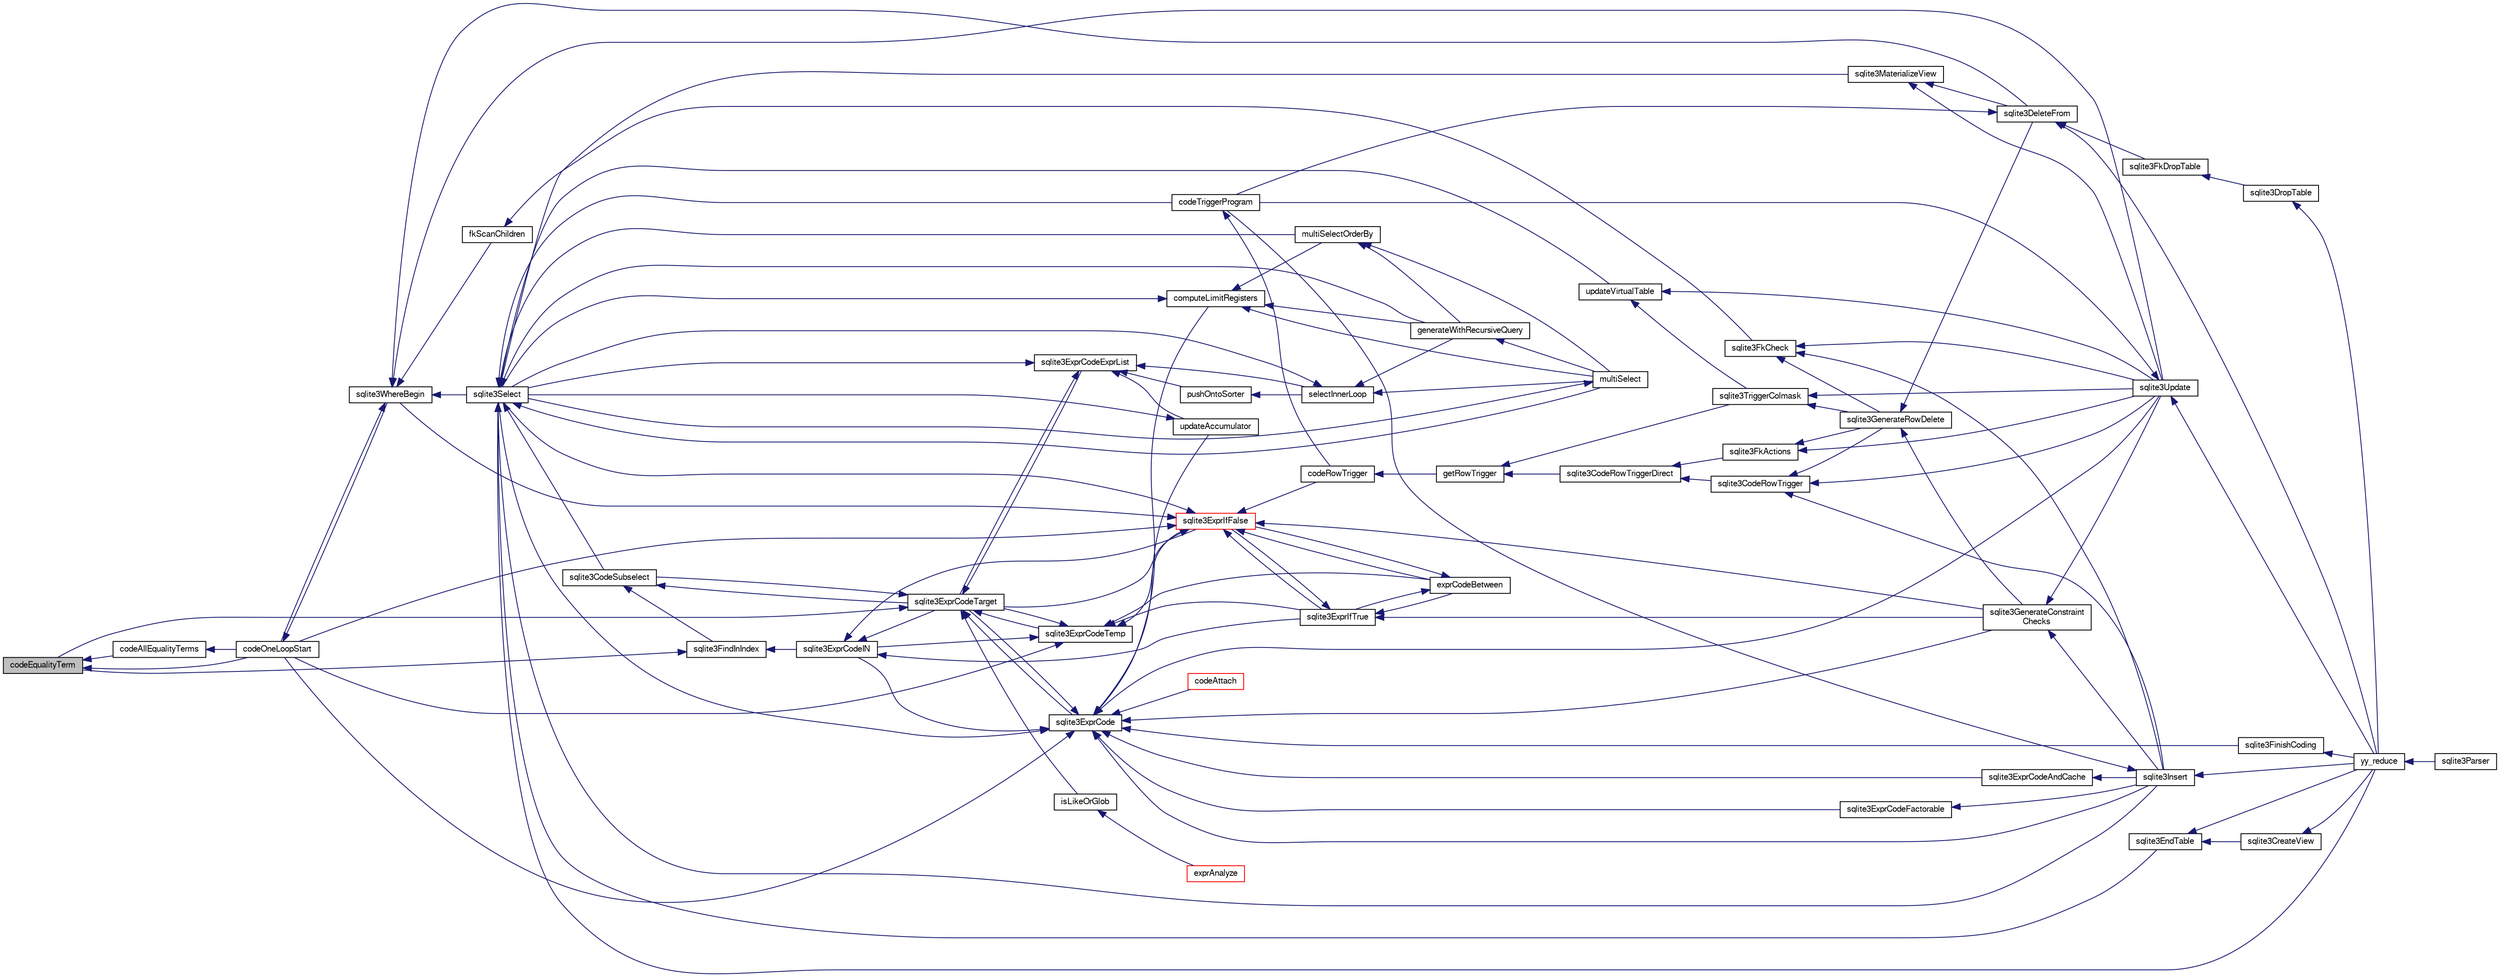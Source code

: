 digraph "codeEqualityTerm"
{
  edge [fontname="FreeSans",fontsize="10",labelfontname="FreeSans",labelfontsize="10"];
  node [fontname="FreeSans",fontsize="10",shape=record];
  rankdir="LR";
  Node53250 [label="codeEqualityTerm",height=0.2,width=0.4,color="black", fillcolor="grey75", style="filled", fontcolor="black"];
  Node53250 -> Node53251 [dir="back",color="midnightblue",fontsize="10",style="solid",fontname="FreeSans"];
  Node53251 [label="codeAllEqualityTerms",height=0.2,width=0.4,color="black", fillcolor="white", style="filled",URL="$sqlite3_8c.html#a3095598b812500a4efe41bf17cd49381"];
  Node53251 -> Node53252 [dir="back",color="midnightblue",fontsize="10",style="solid",fontname="FreeSans"];
  Node53252 [label="codeOneLoopStart",height=0.2,width=0.4,color="black", fillcolor="white", style="filled",URL="$sqlite3_8c.html#aa868875120b151c169cc79139ed6e008"];
  Node53252 -> Node53253 [dir="back",color="midnightblue",fontsize="10",style="solid",fontname="FreeSans"];
  Node53253 [label="sqlite3WhereBegin",height=0.2,width=0.4,color="black", fillcolor="white", style="filled",URL="$sqlite3_8c.html#acad049f5c9a96a8118cffd5e5ce89f7c"];
  Node53253 -> Node53254 [dir="back",color="midnightblue",fontsize="10",style="solid",fontname="FreeSans"];
  Node53254 [label="sqlite3DeleteFrom",height=0.2,width=0.4,color="black", fillcolor="white", style="filled",URL="$sqlite3_8c.html#ab9b4b45349188b49eabb23f94608a091"];
  Node53254 -> Node53255 [dir="back",color="midnightblue",fontsize="10",style="solid",fontname="FreeSans"];
  Node53255 [label="sqlite3FkDropTable",height=0.2,width=0.4,color="black", fillcolor="white", style="filled",URL="$sqlite3_8c.html#a1218c6fc74e89152ceaa4760e82f5ef9"];
  Node53255 -> Node53256 [dir="back",color="midnightblue",fontsize="10",style="solid",fontname="FreeSans"];
  Node53256 [label="sqlite3DropTable",height=0.2,width=0.4,color="black", fillcolor="white", style="filled",URL="$sqlite3_8c.html#a5534f77364b5568783c0e50db3c9defb"];
  Node53256 -> Node53257 [dir="back",color="midnightblue",fontsize="10",style="solid",fontname="FreeSans"];
  Node53257 [label="yy_reduce",height=0.2,width=0.4,color="black", fillcolor="white", style="filled",URL="$sqlite3_8c.html#a7c419a9b25711c666a9a2449ef377f14"];
  Node53257 -> Node53258 [dir="back",color="midnightblue",fontsize="10",style="solid",fontname="FreeSans"];
  Node53258 [label="sqlite3Parser",height=0.2,width=0.4,color="black", fillcolor="white", style="filled",URL="$sqlite3_8c.html#a0327d71a5fabe0b6a343d78a2602e72a"];
  Node53254 -> Node53259 [dir="back",color="midnightblue",fontsize="10",style="solid",fontname="FreeSans"];
  Node53259 [label="codeTriggerProgram",height=0.2,width=0.4,color="black", fillcolor="white", style="filled",URL="$sqlite3_8c.html#a120801f59d9281d201d2ff4b2606836e"];
  Node53259 -> Node53260 [dir="back",color="midnightblue",fontsize="10",style="solid",fontname="FreeSans"];
  Node53260 [label="codeRowTrigger",height=0.2,width=0.4,color="black", fillcolor="white", style="filled",URL="$sqlite3_8c.html#a463cea5aaaf388b560b206570a0022fc"];
  Node53260 -> Node53261 [dir="back",color="midnightblue",fontsize="10",style="solid",fontname="FreeSans"];
  Node53261 [label="getRowTrigger",height=0.2,width=0.4,color="black", fillcolor="white", style="filled",URL="$sqlite3_8c.html#a69626ef20b540d1a2b19cf56f3f45689"];
  Node53261 -> Node53262 [dir="back",color="midnightblue",fontsize="10",style="solid",fontname="FreeSans"];
  Node53262 [label="sqlite3CodeRowTriggerDirect",height=0.2,width=0.4,color="black", fillcolor="white", style="filled",URL="$sqlite3_8c.html#ad92829f9001bcf89a0299dad5a48acd4"];
  Node53262 -> Node53263 [dir="back",color="midnightblue",fontsize="10",style="solid",fontname="FreeSans"];
  Node53263 [label="sqlite3FkActions",height=0.2,width=0.4,color="black", fillcolor="white", style="filled",URL="$sqlite3_8c.html#a39159bd1623724946c22355ba7f3ef90"];
  Node53263 -> Node53264 [dir="back",color="midnightblue",fontsize="10",style="solid",fontname="FreeSans"];
  Node53264 [label="sqlite3GenerateRowDelete",height=0.2,width=0.4,color="black", fillcolor="white", style="filled",URL="$sqlite3_8c.html#a2c76cbf3027fc18fdbb8cb4cd96b77d9"];
  Node53264 -> Node53254 [dir="back",color="midnightblue",fontsize="10",style="solid",fontname="FreeSans"];
  Node53264 -> Node53265 [dir="back",color="midnightblue",fontsize="10",style="solid",fontname="FreeSans"];
  Node53265 [label="sqlite3GenerateConstraint\lChecks",height=0.2,width=0.4,color="black", fillcolor="white", style="filled",URL="$sqlite3_8c.html#aef639c1e6a0c0a67ca6e7690ad931bd2"];
  Node53265 -> Node53266 [dir="back",color="midnightblue",fontsize="10",style="solid",fontname="FreeSans"];
  Node53266 [label="sqlite3Insert",height=0.2,width=0.4,color="black", fillcolor="white", style="filled",URL="$sqlite3_8c.html#a5b17c9c2000bae6bdff8e6be48d7dc2b"];
  Node53266 -> Node53259 [dir="back",color="midnightblue",fontsize="10",style="solid",fontname="FreeSans"];
  Node53266 -> Node53257 [dir="back",color="midnightblue",fontsize="10",style="solid",fontname="FreeSans"];
  Node53265 -> Node53267 [dir="back",color="midnightblue",fontsize="10",style="solid",fontname="FreeSans"];
  Node53267 [label="sqlite3Update",height=0.2,width=0.4,color="black", fillcolor="white", style="filled",URL="$sqlite3_8c.html#ac5aa67c46e8cc8174566fabe6809fafa"];
  Node53267 -> Node53259 [dir="back",color="midnightblue",fontsize="10",style="solid",fontname="FreeSans"];
  Node53267 -> Node53257 [dir="back",color="midnightblue",fontsize="10",style="solid",fontname="FreeSans"];
  Node53263 -> Node53267 [dir="back",color="midnightblue",fontsize="10",style="solid",fontname="FreeSans"];
  Node53262 -> Node53268 [dir="back",color="midnightblue",fontsize="10",style="solid",fontname="FreeSans"];
  Node53268 [label="sqlite3CodeRowTrigger",height=0.2,width=0.4,color="black", fillcolor="white", style="filled",URL="$sqlite3_8c.html#a37f21393c74de4d01b16761ee9abacd9"];
  Node53268 -> Node53264 [dir="back",color="midnightblue",fontsize="10",style="solid",fontname="FreeSans"];
  Node53268 -> Node53266 [dir="back",color="midnightblue",fontsize="10",style="solid",fontname="FreeSans"];
  Node53268 -> Node53267 [dir="back",color="midnightblue",fontsize="10",style="solid",fontname="FreeSans"];
  Node53261 -> Node53269 [dir="back",color="midnightblue",fontsize="10",style="solid",fontname="FreeSans"];
  Node53269 [label="sqlite3TriggerColmask",height=0.2,width=0.4,color="black", fillcolor="white", style="filled",URL="$sqlite3_8c.html#acace8e99e37ae5e84ea03c65e820c540"];
  Node53269 -> Node53264 [dir="back",color="midnightblue",fontsize="10",style="solid",fontname="FreeSans"];
  Node53269 -> Node53267 [dir="back",color="midnightblue",fontsize="10",style="solid",fontname="FreeSans"];
  Node53254 -> Node53257 [dir="back",color="midnightblue",fontsize="10",style="solid",fontname="FreeSans"];
  Node53253 -> Node53270 [dir="back",color="midnightblue",fontsize="10",style="solid",fontname="FreeSans"];
  Node53270 [label="fkScanChildren",height=0.2,width=0.4,color="black", fillcolor="white", style="filled",URL="$sqlite3_8c.html#a67c9dcb484336b3155e7a82a037d4691"];
  Node53270 -> Node53271 [dir="back",color="midnightblue",fontsize="10",style="solid",fontname="FreeSans"];
  Node53271 [label="sqlite3FkCheck",height=0.2,width=0.4,color="black", fillcolor="white", style="filled",URL="$sqlite3_8c.html#aa38fb76c7d6f48f19772877a41703b92"];
  Node53271 -> Node53264 [dir="back",color="midnightblue",fontsize="10",style="solid",fontname="FreeSans"];
  Node53271 -> Node53266 [dir="back",color="midnightblue",fontsize="10",style="solid",fontname="FreeSans"];
  Node53271 -> Node53267 [dir="back",color="midnightblue",fontsize="10",style="solid",fontname="FreeSans"];
  Node53253 -> Node53272 [dir="back",color="midnightblue",fontsize="10",style="solid",fontname="FreeSans"];
  Node53272 [label="sqlite3Select",height=0.2,width=0.4,color="black", fillcolor="white", style="filled",URL="$sqlite3_8c.html#a2465ee8c956209ba4b272477b7c21a45"];
  Node53272 -> Node53273 [dir="back",color="midnightblue",fontsize="10",style="solid",fontname="FreeSans"];
  Node53273 [label="sqlite3CodeSubselect",height=0.2,width=0.4,color="black", fillcolor="white", style="filled",URL="$sqlite3_8c.html#aa69b46d2204a1d1b110107a1be12ee0c"];
  Node53273 -> Node53274 [dir="back",color="midnightblue",fontsize="10",style="solid",fontname="FreeSans"];
  Node53274 [label="sqlite3FindInIndex",height=0.2,width=0.4,color="black", fillcolor="white", style="filled",URL="$sqlite3_8c.html#af7d8c56ab0231f44bb5f87b3fafeffb2"];
  Node53274 -> Node53275 [dir="back",color="midnightblue",fontsize="10",style="solid",fontname="FreeSans"];
  Node53275 [label="sqlite3ExprCodeIN",height=0.2,width=0.4,color="black", fillcolor="white", style="filled",URL="$sqlite3_8c.html#ad9cf4f5b5ffb90c24a4a0900c8626193"];
  Node53275 -> Node53276 [dir="back",color="midnightblue",fontsize="10",style="solid",fontname="FreeSans"];
  Node53276 [label="sqlite3ExprCodeTarget",height=0.2,width=0.4,color="black", fillcolor="white", style="filled",URL="$sqlite3_8c.html#a4f308397a0a3ed299ed31aaa1ae2a293"];
  Node53276 -> Node53273 [dir="back",color="midnightblue",fontsize="10",style="solid",fontname="FreeSans"];
  Node53276 -> Node53277 [dir="back",color="midnightblue",fontsize="10",style="solid",fontname="FreeSans"];
  Node53277 [label="sqlite3ExprCodeTemp",height=0.2,width=0.4,color="black", fillcolor="white", style="filled",URL="$sqlite3_8c.html#a3bc5c1ccb3c5851847e2aeb4a84ae1fc"];
  Node53277 -> Node53275 [dir="back",color="midnightblue",fontsize="10",style="solid",fontname="FreeSans"];
  Node53277 -> Node53276 [dir="back",color="midnightblue",fontsize="10",style="solid",fontname="FreeSans"];
  Node53277 -> Node53278 [dir="back",color="midnightblue",fontsize="10",style="solid",fontname="FreeSans"];
  Node53278 [label="exprCodeBetween",height=0.2,width=0.4,color="black", fillcolor="white", style="filled",URL="$sqlite3_8c.html#abd053493214542bca8f406f42145d173"];
  Node53278 -> Node53279 [dir="back",color="midnightblue",fontsize="10",style="solid",fontname="FreeSans"];
  Node53279 [label="sqlite3ExprIfTrue",height=0.2,width=0.4,color="black", fillcolor="white", style="filled",URL="$sqlite3_8c.html#ad93a55237c23e1b743ab1f59df1a1444"];
  Node53279 -> Node53278 [dir="back",color="midnightblue",fontsize="10",style="solid",fontname="FreeSans"];
  Node53279 -> Node53280 [dir="back",color="midnightblue",fontsize="10",style="solid",fontname="FreeSans"];
  Node53280 [label="sqlite3ExprIfFalse",height=0.2,width=0.4,color="red", fillcolor="white", style="filled",URL="$sqlite3_8c.html#af97ecccb5d56e321e118414b08f65b71"];
  Node53280 -> Node53276 [dir="back",color="midnightblue",fontsize="10",style="solid",fontname="FreeSans"];
  Node53280 -> Node53278 [dir="back",color="midnightblue",fontsize="10",style="solid",fontname="FreeSans"];
  Node53280 -> Node53279 [dir="back",color="midnightblue",fontsize="10",style="solid",fontname="FreeSans"];
  Node53280 -> Node53265 [dir="back",color="midnightblue",fontsize="10",style="solid",fontname="FreeSans"];
  Node53280 -> Node53272 [dir="back",color="midnightblue",fontsize="10",style="solid",fontname="FreeSans"];
  Node53280 -> Node53260 [dir="back",color="midnightblue",fontsize="10",style="solid",fontname="FreeSans"];
  Node53280 -> Node53252 [dir="back",color="midnightblue",fontsize="10",style="solid",fontname="FreeSans"];
  Node53280 -> Node53253 [dir="back",color="midnightblue",fontsize="10",style="solid",fontname="FreeSans"];
  Node53279 -> Node53265 [dir="back",color="midnightblue",fontsize="10",style="solid",fontname="FreeSans"];
  Node53278 -> Node53280 [dir="back",color="midnightblue",fontsize="10",style="solid",fontname="FreeSans"];
  Node53277 -> Node53279 [dir="back",color="midnightblue",fontsize="10",style="solid",fontname="FreeSans"];
  Node53277 -> Node53280 [dir="back",color="midnightblue",fontsize="10",style="solid",fontname="FreeSans"];
  Node53277 -> Node53252 [dir="back",color="midnightblue",fontsize="10",style="solid",fontname="FreeSans"];
  Node53276 -> Node53294 [dir="back",color="midnightblue",fontsize="10",style="solid",fontname="FreeSans"];
  Node53294 [label="sqlite3ExprCode",height=0.2,width=0.4,color="black", fillcolor="white", style="filled",URL="$sqlite3_8c.html#a75f270fb0b111b86924cca4ea507b417"];
  Node53294 -> Node53275 [dir="back",color="midnightblue",fontsize="10",style="solid",fontname="FreeSans"];
  Node53294 -> Node53276 [dir="back",color="midnightblue",fontsize="10",style="solid",fontname="FreeSans"];
  Node53294 -> Node53295 [dir="back",color="midnightblue",fontsize="10",style="solid",fontname="FreeSans"];
  Node53295 [label="sqlite3ExprCodeFactorable",height=0.2,width=0.4,color="black", fillcolor="white", style="filled",URL="$sqlite3_8c.html#a843f7fd58eec5a683c1fd8435fcd1e84"];
  Node53295 -> Node53266 [dir="back",color="midnightblue",fontsize="10",style="solid",fontname="FreeSans"];
  Node53294 -> Node53296 [dir="back",color="midnightblue",fontsize="10",style="solid",fontname="FreeSans"];
  Node53296 [label="sqlite3ExprCodeAndCache",height=0.2,width=0.4,color="black", fillcolor="white", style="filled",URL="$sqlite3_8c.html#ae3e46527d9b7fc9cb9236d21a5e6b1d8"];
  Node53296 -> Node53266 [dir="back",color="midnightblue",fontsize="10",style="solid",fontname="FreeSans"];
  Node53294 -> Node53297 [dir="back",color="midnightblue",fontsize="10",style="solid",fontname="FreeSans"];
  Node53297 [label="codeAttach",height=0.2,width=0.4,color="red", fillcolor="white", style="filled",URL="$sqlite3_8c.html#ade4e9e30d828a19c191fdcb098676d5b"];
  Node53294 -> Node53300 [dir="back",color="midnightblue",fontsize="10",style="solid",fontname="FreeSans"];
  Node53300 [label="sqlite3FinishCoding",height=0.2,width=0.4,color="black", fillcolor="white", style="filled",URL="$sqlite3_8c.html#a651bc5b446c276c092705856d995b278"];
  Node53300 -> Node53257 [dir="back",color="midnightblue",fontsize="10",style="solid",fontname="FreeSans"];
  Node53294 -> Node53266 [dir="back",color="midnightblue",fontsize="10",style="solid",fontname="FreeSans"];
  Node53294 -> Node53265 [dir="back",color="midnightblue",fontsize="10",style="solid",fontname="FreeSans"];
  Node53294 -> Node53301 [dir="back",color="midnightblue",fontsize="10",style="solid",fontname="FreeSans"];
  Node53301 [label="computeLimitRegisters",height=0.2,width=0.4,color="black", fillcolor="white", style="filled",URL="$sqlite3_8c.html#ae9d37055e4905929b6f6cda5461e2f37"];
  Node53301 -> Node53302 [dir="back",color="midnightblue",fontsize="10",style="solid",fontname="FreeSans"];
  Node53302 [label="generateWithRecursiveQuery",height=0.2,width=0.4,color="black", fillcolor="white", style="filled",URL="$sqlite3_8c.html#ade2c3663fa9c3b9676507984b9483942"];
  Node53302 -> Node53303 [dir="back",color="midnightblue",fontsize="10",style="solid",fontname="FreeSans"];
  Node53303 [label="multiSelect",height=0.2,width=0.4,color="black", fillcolor="white", style="filled",URL="$sqlite3_8c.html#a6456c61f3d9b2389738753cedfa24fa7"];
  Node53303 -> Node53272 [dir="back",color="midnightblue",fontsize="10",style="solid",fontname="FreeSans"];
  Node53301 -> Node53303 [dir="back",color="midnightblue",fontsize="10",style="solid",fontname="FreeSans"];
  Node53301 -> Node53304 [dir="back",color="midnightblue",fontsize="10",style="solid",fontname="FreeSans"];
  Node53304 [label="multiSelectOrderBy",height=0.2,width=0.4,color="black", fillcolor="white", style="filled",URL="$sqlite3_8c.html#afcdb8488c6f4dfdadaf9f04bca35b808"];
  Node53304 -> Node53302 [dir="back",color="midnightblue",fontsize="10",style="solid",fontname="FreeSans"];
  Node53304 -> Node53303 [dir="back",color="midnightblue",fontsize="10",style="solid",fontname="FreeSans"];
  Node53301 -> Node53272 [dir="back",color="midnightblue",fontsize="10",style="solid",fontname="FreeSans"];
  Node53294 -> Node53305 [dir="back",color="midnightblue",fontsize="10",style="solid",fontname="FreeSans"];
  Node53305 [label="updateAccumulator",height=0.2,width=0.4,color="black", fillcolor="white", style="filled",URL="$sqlite3_8c.html#a1681660dd3ecd50c8727d6e56a537bd9"];
  Node53305 -> Node53272 [dir="back",color="midnightblue",fontsize="10",style="solid",fontname="FreeSans"];
  Node53294 -> Node53272 [dir="back",color="midnightblue",fontsize="10",style="solid",fontname="FreeSans"];
  Node53294 -> Node53267 [dir="back",color="midnightblue",fontsize="10",style="solid",fontname="FreeSans"];
  Node53294 -> Node53252 [dir="back",color="midnightblue",fontsize="10",style="solid",fontname="FreeSans"];
  Node53276 -> Node53306 [dir="back",color="midnightblue",fontsize="10",style="solid",fontname="FreeSans"];
  Node53306 [label="sqlite3ExprCodeExprList",height=0.2,width=0.4,color="black", fillcolor="white", style="filled",URL="$sqlite3_8c.html#a05b2b3dc3de7565de24eb3a2ff4e9566"];
  Node53306 -> Node53276 [dir="back",color="midnightblue",fontsize="10",style="solid",fontname="FreeSans"];
  Node53306 -> Node53307 [dir="back",color="midnightblue",fontsize="10",style="solid",fontname="FreeSans"];
  Node53307 [label="pushOntoSorter",height=0.2,width=0.4,color="black", fillcolor="white", style="filled",URL="$sqlite3_8c.html#a4555397beb584a386e7739cf022a6651"];
  Node53307 -> Node53308 [dir="back",color="midnightblue",fontsize="10",style="solid",fontname="FreeSans"];
  Node53308 [label="selectInnerLoop",height=0.2,width=0.4,color="black", fillcolor="white", style="filled",URL="$sqlite3_8c.html#ababe0933661ebe67eb0e6074bb1fd411"];
  Node53308 -> Node53302 [dir="back",color="midnightblue",fontsize="10",style="solid",fontname="FreeSans"];
  Node53308 -> Node53303 [dir="back",color="midnightblue",fontsize="10",style="solid",fontname="FreeSans"];
  Node53308 -> Node53272 [dir="back",color="midnightblue",fontsize="10",style="solid",fontname="FreeSans"];
  Node53306 -> Node53308 [dir="back",color="midnightblue",fontsize="10",style="solid",fontname="FreeSans"];
  Node53306 -> Node53305 [dir="back",color="midnightblue",fontsize="10",style="solid",fontname="FreeSans"];
  Node53306 -> Node53272 [dir="back",color="midnightblue",fontsize="10",style="solid",fontname="FreeSans"];
  Node53276 -> Node53309 [dir="back",color="midnightblue",fontsize="10",style="solid",fontname="FreeSans"];
  Node53309 [label="isLikeOrGlob",height=0.2,width=0.4,color="black", fillcolor="white", style="filled",URL="$sqlite3_8c.html#a6c38e495198bf8976f68d1a6ebd74a50"];
  Node53309 -> Node53310 [dir="back",color="midnightblue",fontsize="10",style="solid",fontname="FreeSans"];
  Node53310 [label="exprAnalyze",height=0.2,width=0.4,color="red", fillcolor="white", style="filled",URL="$sqlite3_8c.html#acb10e48c9a4184a4edd9bfd5b14ad0b7"];
  Node53276 -> Node53250 [dir="back",color="midnightblue",fontsize="10",style="solid",fontname="FreeSans"];
  Node53275 -> Node53279 [dir="back",color="midnightblue",fontsize="10",style="solid",fontname="FreeSans"];
  Node53275 -> Node53280 [dir="back",color="midnightblue",fontsize="10",style="solid",fontname="FreeSans"];
  Node53274 -> Node53250 [dir="back",color="midnightblue",fontsize="10",style="solid",fontname="FreeSans"];
  Node53273 -> Node53276 [dir="back",color="midnightblue",fontsize="10",style="solid",fontname="FreeSans"];
  Node53272 -> Node53286 [dir="back",color="midnightblue",fontsize="10",style="solid",fontname="FreeSans"];
  Node53286 [label="sqlite3EndTable",height=0.2,width=0.4,color="black", fillcolor="white", style="filled",URL="$sqlite3_8c.html#a7b5f2c66c0f0b6f819d970ca389768b0"];
  Node53286 -> Node53287 [dir="back",color="midnightblue",fontsize="10",style="solid",fontname="FreeSans"];
  Node53287 [label="sqlite3CreateView",height=0.2,width=0.4,color="black", fillcolor="white", style="filled",URL="$sqlite3_8c.html#a9d85cb00ff71dee5cd9a019503a6982e"];
  Node53287 -> Node53257 [dir="back",color="midnightblue",fontsize="10",style="solid",fontname="FreeSans"];
  Node53286 -> Node53257 [dir="back",color="midnightblue",fontsize="10",style="solid",fontname="FreeSans"];
  Node53272 -> Node53318 [dir="back",color="midnightblue",fontsize="10",style="solid",fontname="FreeSans"];
  Node53318 [label="sqlite3MaterializeView",height=0.2,width=0.4,color="black", fillcolor="white", style="filled",URL="$sqlite3_8c.html#a4557984b0b75f998fb0c3f231c9b1def"];
  Node53318 -> Node53254 [dir="back",color="midnightblue",fontsize="10",style="solid",fontname="FreeSans"];
  Node53318 -> Node53267 [dir="back",color="midnightblue",fontsize="10",style="solid",fontname="FreeSans"];
  Node53272 -> Node53266 [dir="back",color="midnightblue",fontsize="10",style="solid",fontname="FreeSans"];
  Node53272 -> Node53302 [dir="back",color="midnightblue",fontsize="10",style="solid",fontname="FreeSans"];
  Node53272 -> Node53303 [dir="back",color="midnightblue",fontsize="10",style="solid",fontname="FreeSans"];
  Node53272 -> Node53304 [dir="back",color="midnightblue",fontsize="10",style="solid",fontname="FreeSans"];
  Node53272 -> Node53259 [dir="back",color="midnightblue",fontsize="10",style="solid",fontname="FreeSans"];
  Node53272 -> Node53319 [dir="back",color="midnightblue",fontsize="10",style="solid",fontname="FreeSans"];
  Node53319 [label="updateVirtualTable",height=0.2,width=0.4,color="black", fillcolor="white", style="filled",URL="$sqlite3_8c.html#a740220531db9293c39a2cdd7da3f74e1"];
  Node53319 -> Node53269 [dir="back",color="midnightblue",fontsize="10",style="solid",fontname="FreeSans"];
  Node53319 -> Node53267 [dir="back",color="midnightblue",fontsize="10",style="solid",fontname="FreeSans"];
  Node53272 -> Node53257 [dir="back",color="midnightblue",fontsize="10",style="solid",fontname="FreeSans"];
  Node53253 -> Node53267 [dir="back",color="midnightblue",fontsize="10",style="solid",fontname="FreeSans"];
  Node53253 -> Node53252 [dir="back",color="midnightblue",fontsize="10",style="solid",fontname="FreeSans"];
  Node53250 -> Node53252 [dir="back",color="midnightblue",fontsize="10",style="solid",fontname="FreeSans"];
}

